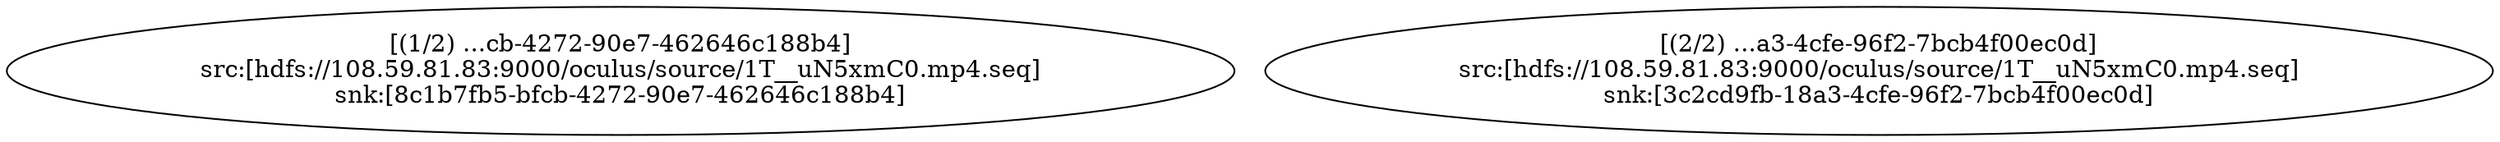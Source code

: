 digraph G {
  1 [label = "[(1/2) ...cb-4272-90e7-462646c188b4]\nsrc:[hdfs://108.59.81.83:9000/oculus/source/1T__uN5xmC0.mp4.seq]\nsnk:[8c1b7fb5-bfcb-4272-90e7-462646c188b4]"];
  2 [label = "[(2/2) ...a3-4cfe-96f2-7bcb4f00ec0d]\nsrc:[hdfs://108.59.81.83:9000/oculus/source/1T__uN5xmC0.mp4.seq]\nsnk:[3c2cd9fb-18a3-4cfe-96f2-7bcb4f00ec0d]"];
}
